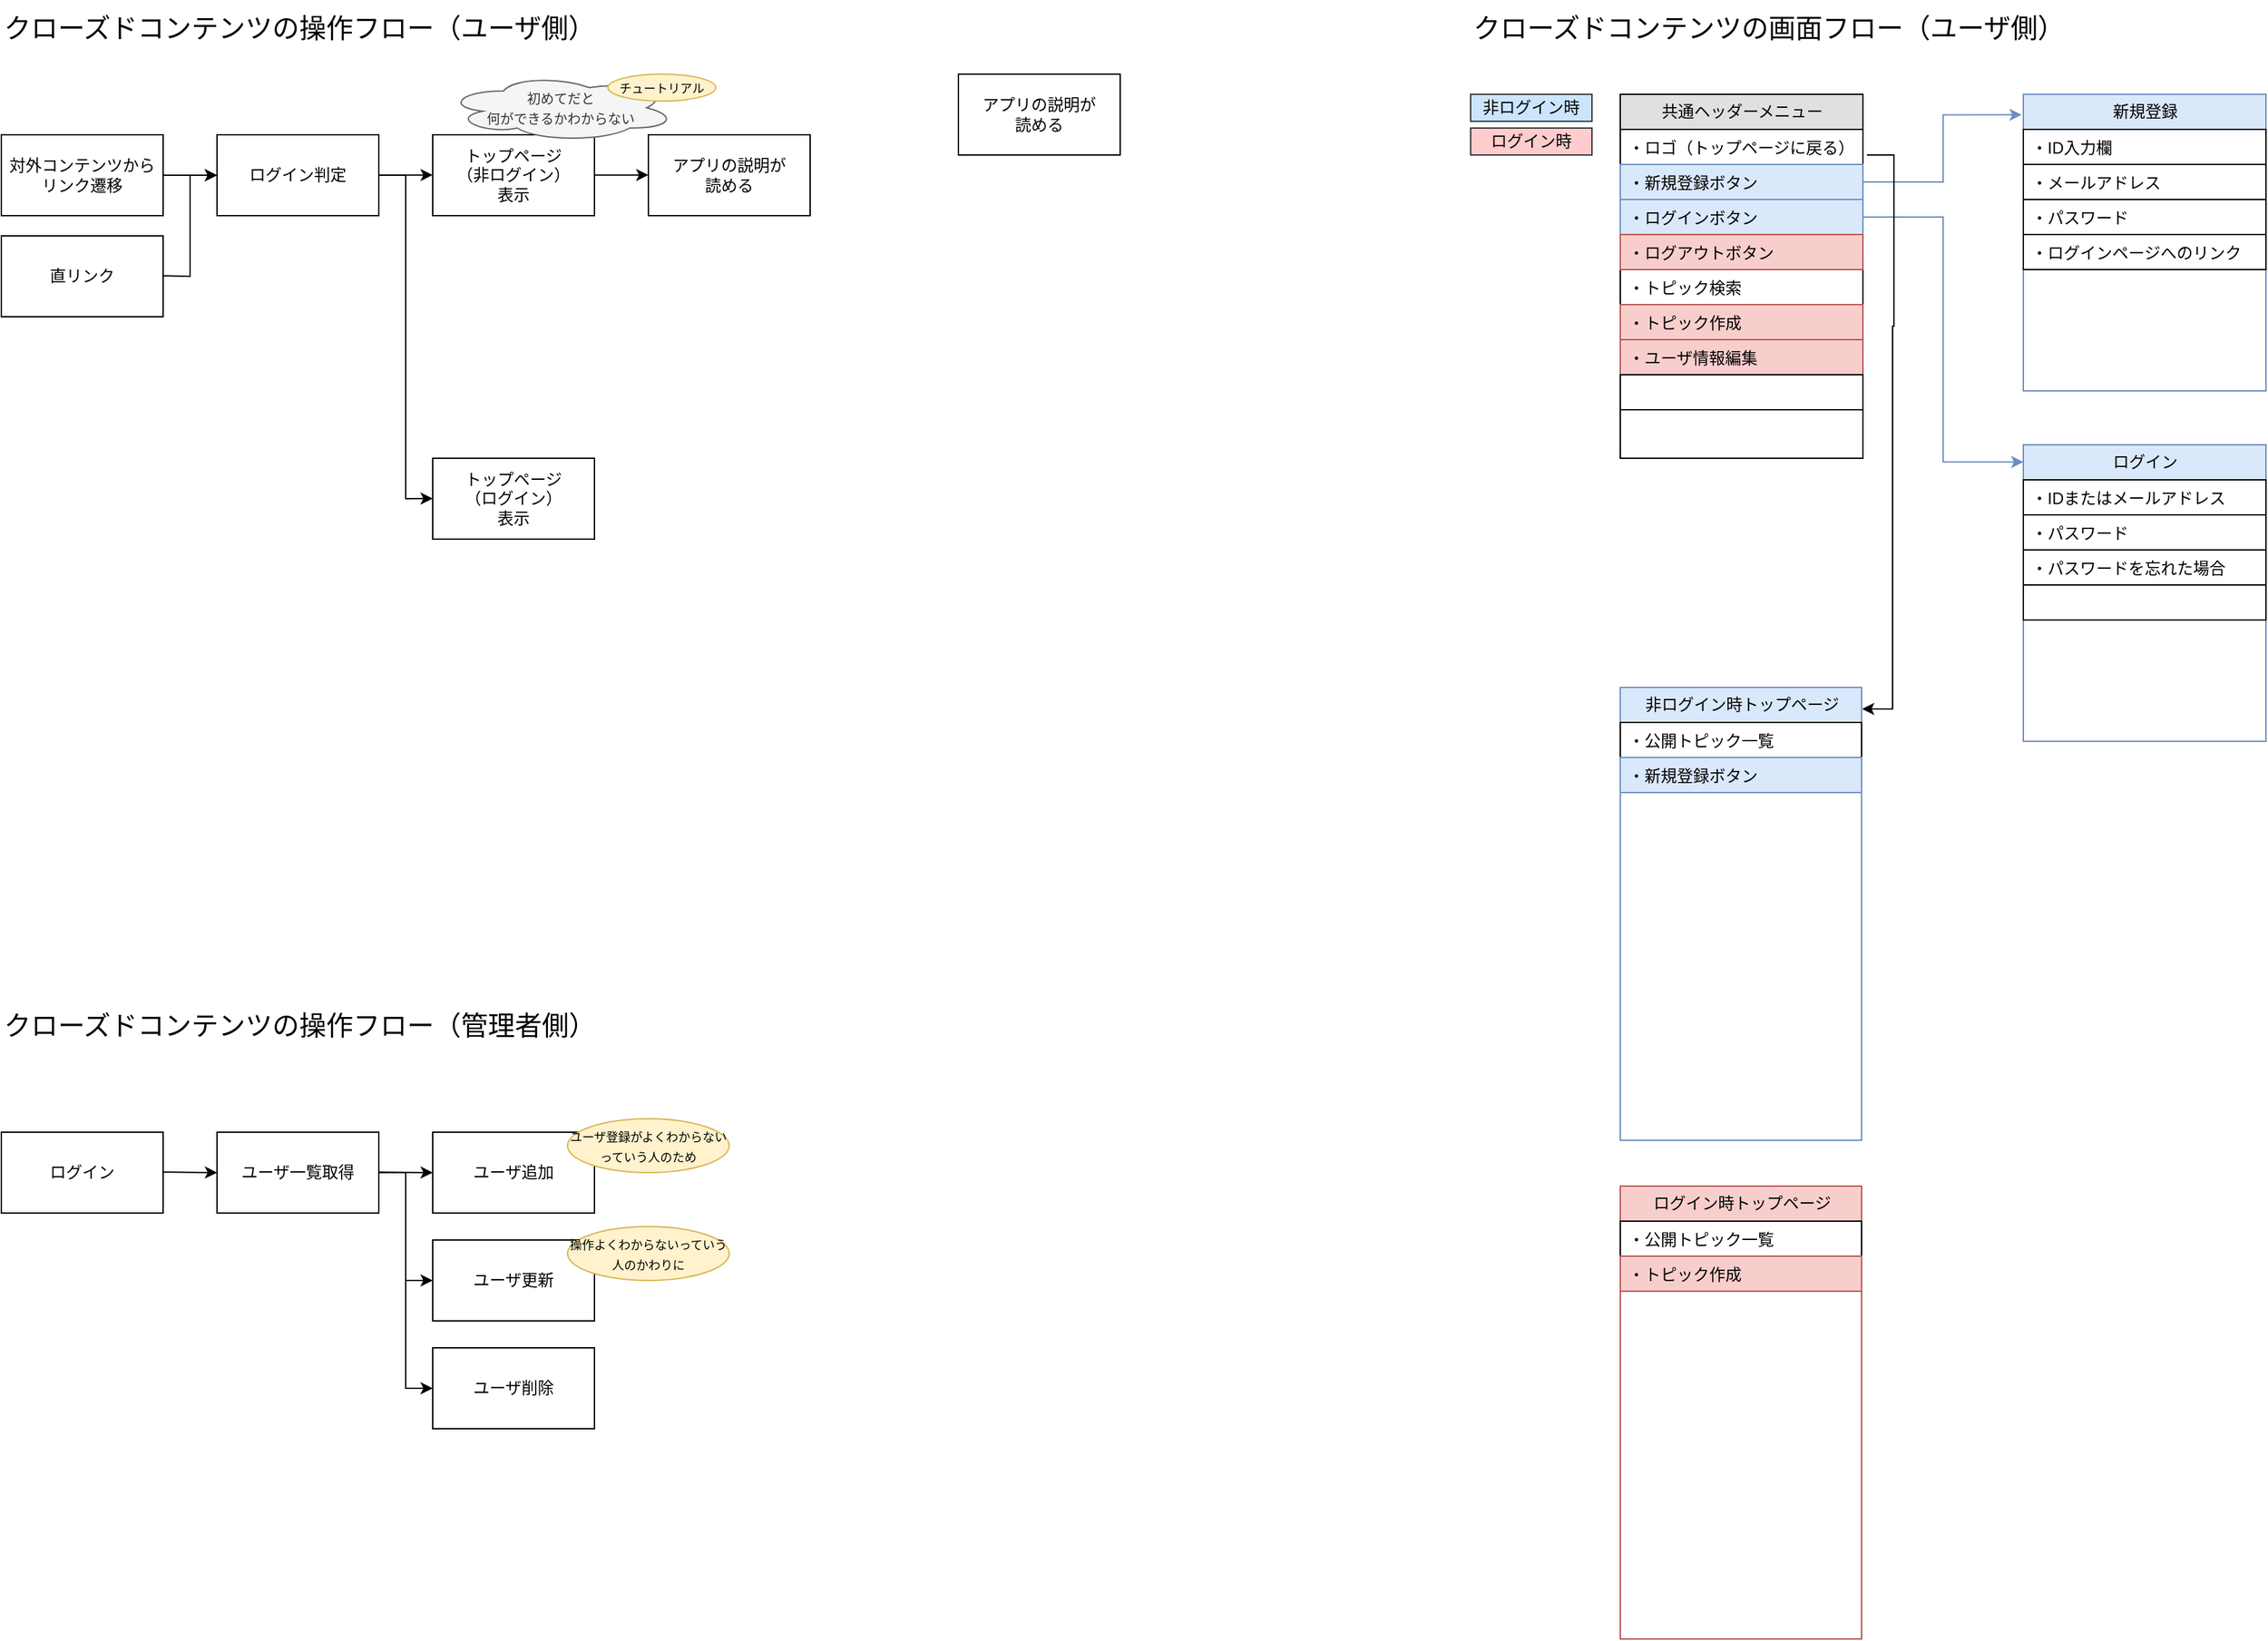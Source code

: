 <mxfile>
    <diagram name="Page-1" id="b520641d-4fe3-3701-9064-5fc419738815">
        <mxGraphModel dx="1172" dy="427" grid="1" gridSize="10" guides="1" tooltips="1" connect="1" arrows="1" fold="1" page="1" pageScale="1" pageWidth="1100" pageHeight="850" background="none" math="0" shadow="0">
            <root>
                <mxCell id="0"/>
                <mxCell id="1" parent="0"/>
                <mxCell id="ta1Mw_AckL5aWS9Tfeya-1" value="共通ヘッダーメニュー" style="swimlane;html=1;fontStyle=0;childLayout=stackLayout;horizontal=1;startSize=26;fillColor=#e0e0e0;horizontalStack=0;resizeParent=1;resizeLast=0;collapsible=1;marginBottom=0;swimlaneFillColor=#ffffff;align=center;rounded=0;shadow=0;comic=0;labelBackgroundColor=none;strokeWidth=1;fontFamily=Verdana;fontSize=12" parent="1" vertex="1">
                    <mxGeometry x="1221" y="100" width="180" height="270" as="geometry"/>
                </mxCell>
                <mxCell id="ta1Mw_AckL5aWS9Tfeya-3" value="・ロゴ（トップページに戻る）" style="text;html=1;strokeColor=default;fillColor=none;spacingLeft=4;spacingRight=4;whiteSpace=wrap;overflow=hidden;rotatable=0;points=[[0,0.5],[1,0.5]];portConstraint=eastwest;" parent="ta1Mw_AckL5aWS9Tfeya-1" vertex="1">
                    <mxGeometry y="26" width="180" height="26" as="geometry"/>
                </mxCell>
                <mxCell id="ta1Mw_AckL5aWS9Tfeya-4" value="・新規登録ボタン" style="text;html=1;strokeColor=#6c8ebf;fillColor=#dae8fc;spacingLeft=4;spacingRight=4;whiteSpace=wrap;overflow=hidden;rotatable=0;points=[[0,0.5],[1,0.5]];portConstraint=eastwest;" parent="ta1Mw_AckL5aWS9Tfeya-1" vertex="1">
                    <mxGeometry y="52" width="180" height="26" as="geometry"/>
                </mxCell>
                <mxCell id="ta1Mw_AckL5aWS9Tfeya-5" value="・ログインボタン" style="text;html=1;strokeColor=#6c8ebf;fillColor=#dae8fc;spacingLeft=4;spacingRight=4;whiteSpace=wrap;overflow=hidden;rotatable=0;points=[[0,0.5],[1,0.5]];portConstraint=eastwest;" parent="ta1Mw_AckL5aWS9Tfeya-1" vertex="1">
                    <mxGeometry y="78" width="180" height="26" as="geometry"/>
                </mxCell>
                <mxCell id="ta1Mw_AckL5aWS9Tfeya-6" value="・ログアウトボタン" style="text;html=1;strokeColor=#b85450;fillColor=#f8cecc;spacingLeft=4;spacingRight=4;whiteSpace=wrap;overflow=hidden;rotatable=0;points=[[0,0.5],[1,0.5]];portConstraint=eastwest;" parent="ta1Mw_AckL5aWS9Tfeya-1" vertex="1">
                    <mxGeometry y="104" width="180" height="26" as="geometry"/>
                </mxCell>
                <mxCell id="ta1Mw_AckL5aWS9Tfeya-7" value="・トピック検索" style="text;html=1;spacingLeft=4;spacingRight=4;whiteSpace=wrap;overflow=hidden;rotatable=0;points=[[0,0.5],[1,0.5]];portConstraint=eastwest;" parent="ta1Mw_AckL5aWS9Tfeya-1" vertex="1">
                    <mxGeometry y="130" width="180" height="26" as="geometry"/>
                </mxCell>
                <mxCell id="ta1Mw_AckL5aWS9Tfeya-8" value="・トピック作成" style="text;html=1;strokeColor=#b85450;fillColor=#f8cecc;spacingLeft=4;spacingRight=4;whiteSpace=wrap;overflow=hidden;rotatable=0;points=[[0,0.5],[1,0.5]];portConstraint=eastwest;" parent="ta1Mw_AckL5aWS9Tfeya-1" vertex="1">
                    <mxGeometry y="156" width="180" height="26" as="geometry"/>
                </mxCell>
                <mxCell id="ta1Mw_AckL5aWS9Tfeya-9" value="・ユーザ情報編集" style="text;html=1;strokeColor=#b85450;fillColor=#f8cecc;spacingLeft=4;spacingRight=4;whiteSpace=wrap;overflow=hidden;rotatable=0;points=[[0,0.5],[1,0.5]];portConstraint=eastwest;" parent="ta1Mw_AckL5aWS9Tfeya-1" vertex="1">
                    <mxGeometry y="182" width="180" height="26" as="geometry"/>
                </mxCell>
                <mxCell id="ta1Mw_AckL5aWS9Tfeya-10" value="" style="text;html=1;strokeColor=default;fillColor=none;spacingLeft=4;spacingRight=4;whiteSpace=wrap;overflow=hidden;rotatable=0;points=[[0,0.5],[1,0.5]];portConstraint=eastwest;" parent="ta1Mw_AckL5aWS9Tfeya-1" vertex="1">
                    <mxGeometry y="208" width="180" height="26" as="geometry"/>
                </mxCell>
                <mxCell id="ta1Mw_AckL5aWS9Tfeya-11" value="&lt;font style=&quot;font-size: 20px;&quot;&gt;クローズドコンテンツの画面フロー（ユーザ側）&lt;/font&gt;" style="text;html=1;align=left;verticalAlign=middle;resizable=0;points=[];autosize=1;strokeColor=none;fillColor=none;" parent="1" vertex="1">
                    <mxGeometry x="1110" y="30" width="460" height="40" as="geometry"/>
                </mxCell>
                <mxCell id="ta1Mw_AckL5aWS9Tfeya-12" value="非ログイン時" style="whiteSpace=wrap;html=1;fillColor=#cce5ff;strokeColor=#36393d;" parent="1" vertex="1">
                    <mxGeometry x="1110" y="100" width="90" height="20" as="geometry"/>
                </mxCell>
                <mxCell id="ta1Mw_AckL5aWS9Tfeya-13" value="ログイン時" style="whiteSpace=wrap;html=1;fillColor=#ffcccc;strokeColor=#36393d;" parent="1" vertex="1">
                    <mxGeometry x="1110" y="125" width="90" height="20" as="geometry"/>
                </mxCell>
                <mxCell id="ta1Mw_AckL5aWS9Tfeya-14" value="非ログイン時トップページ" style="swimlane;html=1;fontStyle=0;childLayout=stackLayout;horizontal=1;startSize=26;fillColor=#dae8fc;horizontalStack=0;resizeParent=1;resizeLast=0;collapsible=1;marginBottom=0;swimlaneFillColor=#ffffff;align=center;rounded=0;shadow=0;comic=0;labelBackgroundColor=none;strokeWidth=1;fontFamily=Verdana;fontSize=12;swimlaneLine=1;glass=0;strokeColor=#6c8ebf;" parent="1" vertex="1">
                    <mxGeometry x="1221" y="540" width="179" height="336" as="geometry">
                        <mxRectangle x="131" y="1840" width="110" height="30" as="alternateBounds"/>
                    </mxGeometry>
                </mxCell>
                <mxCell id="ta1Mw_AckL5aWS9Tfeya-15" value="&lt;font style=&quot;font-size: 12px;&quot;&gt;・公開トピック一覧&lt;/font&gt;" style="text;html=1;strokeColor=default;fillColor=none;spacingLeft=4;spacingRight=4;whiteSpace=wrap;overflow=hidden;rotatable=0;points=[[0,0.5],[1,0.5]];portConstraint=eastwest;" parent="ta1Mw_AckL5aWS9Tfeya-14" vertex="1">
                    <mxGeometry y="26" width="179" height="26" as="geometry"/>
                </mxCell>
                <mxCell id="fPP35ivrp7rbnJJ9JGup-25" value="・新規登録ボタン" style="text;html=1;strokeColor=#6c8ebf;fillColor=#dae8fc;spacingLeft=4;spacingRight=4;whiteSpace=wrap;overflow=hidden;rotatable=0;points=[[0,0.5],[1,0.5]];portConstraint=eastwest;" parent="ta1Mw_AckL5aWS9Tfeya-14" vertex="1">
                    <mxGeometry y="52" width="179" height="26" as="geometry"/>
                </mxCell>
                <mxCell id="ta1Mw_AckL5aWS9Tfeya-20" value="ログイン" style="swimlane;html=1;fontStyle=0;childLayout=stackLayout;horizontal=1;startSize=26;fillColor=#dae8fc;horizontalStack=0;resizeParent=1;resizeLast=0;collapsible=1;marginBottom=0;swimlaneFillColor=#ffffff;align=center;rounded=0;shadow=0;comic=0;labelBackgroundColor=none;strokeWidth=1;fontFamily=Verdana;fontSize=12;strokeColor=#6c8ebf;" parent="1" vertex="1">
                    <mxGeometry x="1520" y="360" width="180" height="220" as="geometry"/>
                </mxCell>
                <mxCell id="ta1Mw_AckL5aWS9Tfeya-21" value="・IDまたはメールアドレス" style="text;html=1;strokeColor=default;fillColor=none;spacingLeft=4;spacingRight=4;whiteSpace=wrap;overflow=hidden;rotatable=0;points=[[0,0.5],[1,0.5]];portConstraint=eastwest;" parent="ta1Mw_AckL5aWS9Tfeya-20" vertex="1">
                    <mxGeometry y="26" width="180" height="26" as="geometry"/>
                </mxCell>
                <mxCell id="ta1Mw_AckL5aWS9Tfeya-22" value="・パスワード" style="text;html=1;strokeColor=default;fillColor=none;spacingLeft=4;spacingRight=4;whiteSpace=wrap;overflow=hidden;rotatable=0;points=[[0,0.5],[1,0.5]];portConstraint=eastwest;" parent="ta1Mw_AckL5aWS9Tfeya-20" vertex="1">
                    <mxGeometry y="52" width="180" height="26" as="geometry"/>
                </mxCell>
                <mxCell id="ta1Mw_AckL5aWS9Tfeya-23" value="・パスワードを忘れた場合" style="text;html=1;strokeColor=default;fillColor=none;spacingLeft=4;spacingRight=4;whiteSpace=wrap;overflow=hidden;rotatable=0;points=[[0,0.5],[1,0.5]];portConstraint=eastwest;" parent="ta1Mw_AckL5aWS9Tfeya-20" vertex="1">
                    <mxGeometry y="78" width="180" height="26" as="geometry"/>
                </mxCell>
                <mxCell id="ta1Mw_AckL5aWS9Tfeya-24" value="" style="text;html=1;strokeColor=default;fillColor=none;spacingLeft=4;spacingRight=4;whiteSpace=wrap;overflow=hidden;rotatable=0;points=[[0,0.5],[1,0.5]];portConstraint=eastwest;" parent="ta1Mw_AckL5aWS9Tfeya-20" vertex="1">
                    <mxGeometry y="104" width="180" height="26" as="geometry"/>
                </mxCell>
                <mxCell id="ta1Mw_AckL5aWS9Tfeya-25" value="新規登録" style="swimlane;html=1;fontStyle=0;childLayout=stackLayout;horizontal=1;startSize=26;fillColor=#dae8fc;horizontalStack=0;resizeParent=1;resizeLast=0;collapsible=1;marginBottom=0;swimlaneFillColor=#ffffff;align=center;rounded=0;shadow=0;comic=0;labelBackgroundColor=none;strokeWidth=1;fontFamily=Verdana;fontSize=12;strokeColor=#6c8ebf;" parent="1" vertex="1">
                    <mxGeometry x="1520" y="100" width="180" height="220" as="geometry"/>
                </mxCell>
                <mxCell id="ta1Mw_AckL5aWS9Tfeya-26" value="・ID入力欄" style="text;html=1;strokeColor=default;fillColor=none;spacingLeft=4;spacingRight=4;whiteSpace=wrap;overflow=hidden;rotatable=0;points=[[0,0.5],[1,0.5]];portConstraint=eastwest;" parent="ta1Mw_AckL5aWS9Tfeya-25" vertex="1">
                    <mxGeometry y="26" width="180" height="26" as="geometry"/>
                </mxCell>
                <mxCell id="ta1Mw_AckL5aWS9Tfeya-27" value="・メールアドレス" style="text;html=1;strokeColor=default;fillColor=none;spacingLeft=4;spacingRight=4;whiteSpace=wrap;overflow=hidden;rotatable=0;points=[[0,0.5],[1,0.5]];portConstraint=eastwest;" parent="ta1Mw_AckL5aWS9Tfeya-25" vertex="1">
                    <mxGeometry y="52" width="180" height="26" as="geometry"/>
                </mxCell>
                <mxCell id="ta1Mw_AckL5aWS9Tfeya-28" value="・パスワード" style="text;html=1;strokeColor=default;fillColor=none;spacingLeft=4;spacingRight=4;whiteSpace=wrap;overflow=hidden;rotatable=0;points=[[0,0.5],[1,0.5]];portConstraint=eastwest;" parent="ta1Mw_AckL5aWS9Tfeya-25" vertex="1">
                    <mxGeometry y="78" width="180" height="26" as="geometry"/>
                </mxCell>
                <mxCell id="ta1Mw_AckL5aWS9Tfeya-29" value="・ログインページへのリンク" style="text;html=1;strokeColor=default;fillColor=none;spacingLeft=4;spacingRight=4;whiteSpace=wrap;overflow=hidden;rotatable=0;points=[[0,0.5],[1,0.5]];portConstraint=eastwest;" parent="ta1Mw_AckL5aWS9Tfeya-25" vertex="1">
                    <mxGeometry y="104" width="180" height="26" as="geometry"/>
                </mxCell>
                <mxCell id="ta1Mw_AckL5aWS9Tfeya-30" style="edgeStyle=orthogonalEdgeStyle;rounded=0;orthogonalLoop=1;jettySize=auto;html=1;exitX=1;exitY=0.5;exitDx=0;exitDy=0;entryX=-0.007;entryY=0.069;entryDx=0;entryDy=0;entryPerimeter=0;fillColor=#dae8fc;strokeColor=#6c8ebf;" parent="1" source="ta1Mw_AckL5aWS9Tfeya-4" target="ta1Mw_AckL5aWS9Tfeya-25" edge="1">
                    <mxGeometry relative="1" as="geometry"/>
                </mxCell>
                <mxCell id="ta1Mw_AckL5aWS9Tfeya-31" style="edgeStyle=orthogonalEdgeStyle;rounded=0;orthogonalLoop=1;jettySize=auto;html=1;exitX=1;exitY=0.5;exitDx=0;exitDy=0;entryX=0;entryY=0.058;entryDx=0;entryDy=0;entryPerimeter=0;fillColor=#dae8fc;strokeColor=#6c8ebf;" parent="1" source="ta1Mw_AckL5aWS9Tfeya-5" target="ta1Mw_AckL5aWS9Tfeya-20" edge="1">
                    <mxGeometry relative="1" as="geometry"/>
                </mxCell>
                <mxCell id="fPP35ivrp7rbnJJ9JGup-1" value="&lt;font style=&quot;font-size: 20px;&quot;&gt;クローズドコンテンツの操作フロー（ユーザ側）&lt;/font&gt;" style="text;html=1;align=left;verticalAlign=middle;resizable=0;points=[];autosize=1;strokeColor=none;fillColor=none;" parent="1" vertex="1">
                    <mxGeometry x="20" y="30" width="460" height="40" as="geometry"/>
                </mxCell>
                <mxCell id="fPP35ivrp7rbnJJ9JGup-2" value="対外コンテンツからリンク遷移" style="whiteSpace=wrap;html=1;" parent="1" vertex="1">
                    <mxGeometry x="20" y="130" width="120" height="60" as="geometry"/>
                </mxCell>
                <mxCell id="fPP35ivrp7rbnJJ9JGup-3" value="" style="edgeStyle=none;orthogonalLoop=1;jettySize=auto;html=1;rounded=0;" parent="1" edge="1">
                    <mxGeometry width="100" relative="1" as="geometry">
                        <mxPoint x="140" y="160" as="sourcePoint"/>
                        <mxPoint x="180" y="160" as="targetPoint"/>
                        <Array as="points"/>
                    </mxGeometry>
                </mxCell>
                <mxCell id="fPP35ivrp7rbnJJ9JGup-4" value="ログイン判定" style="whiteSpace=wrap;html=1;" parent="1" vertex="1">
                    <mxGeometry x="180" y="130" width="120" height="60" as="geometry"/>
                </mxCell>
                <mxCell id="fPP35ivrp7rbnJJ9JGup-7" value="&lt;font style=&quot;font-size: 20px;&quot;&gt;クローズドコンテンツの操作フロー（管理者側）&lt;/font&gt;" style="text;html=1;align=left;verticalAlign=middle;resizable=0;points=[];autosize=1;strokeColor=none;fillColor=none;" parent="1" vertex="1">
                    <mxGeometry x="20" y="770" width="460" height="40" as="geometry"/>
                </mxCell>
                <mxCell id="fPP35ivrp7rbnJJ9JGup-8" value="ログイン" style="whiteSpace=wrap;html=1;" parent="1" vertex="1">
                    <mxGeometry x="20" y="870" width="120" height="60" as="geometry"/>
                </mxCell>
                <mxCell id="fPP35ivrp7rbnJJ9JGup-9" value="" style="edgeStyle=none;orthogonalLoop=1;jettySize=auto;html=1;rounded=0;" parent="1" edge="1">
                    <mxGeometry width="100" relative="1" as="geometry">
                        <mxPoint x="140" y="899.62" as="sourcePoint"/>
                        <mxPoint x="180" y="900" as="targetPoint"/>
                        <Array as="points"/>
                    </mxGeometry>
                </mxCell>
                <mxCell id="fPP35ivrp7rbnJJ9JGup-10" value="ユーザ一覧取得" style="whiteSpace=wrap;html=1;" parent="1" vertex="1">
                    <mxGeometry x="180" y="870" width="120" height="60" as="geometry"/>
                </mxCell>
                <mxCell id="fPP35ivrp7rbnJJ9JGup-13" value="直リンク" style="whiteSpace=wrap;html=1;" parent="1" vertex="1">
                    <mxGeometry x="20" y="205" width="120" height="60" as="geometry"/>
                </mxCell>
                <mxCell id="fPP35ivrp7rbnJJ9JGup-14" value="" style="edgeStyle=none;orthogonalLoop=1;jettySize=auto;html=1;rounded=0;entryX=0;entryY=0.5;entryDx=0;entryDy=0;" parent="1" target="fPP35ivrp7rbnJJ9JGup-4" edge="1">
                    <mxGeometry width="100" relative="1" as="geometry">
                        <mxPoint x="140" y="234.62" as="sourcePoint"/>
                        <mxPoint x="180" y="235" as="targetPoint"/>
                        <Array as="points">
                            <mxPoint x="160" y="235"/>
                            <mxPoint x="160" y="160"/>
                        </Array>
                    </mxGeometry>
                </mxCell>
                <mxCell id="fPP35ivrp7rbnJJ9JGup-17" value="トップページ&lt;br&gt;（非ログイン）&lt;br&gt;表示" style="whiteSpace=wrap;html=1;" parent="1" vertex="1">
                    <mxGeometry x="340" y="130" width="120" height="60" as="geometry"/>
                </mxCell>
                <mxCell id="fPP35ivrp7rbnJJ9JGup-18" value="&lt;font style=&quot;font-size: 10px;&quot;&gt;初めてだと&lt;br&gt;何ができるかわからない&lt;br&gt;&lt;/font&gt;" style="ellipse;shape=cloud;whiteSpace=wrap;html=1;fillColor=#f5f5f5;fontColor=#333333;strokeColor=#666666;" parent="1" vertex="1">
                    <mxGeometry x="350" y="85" width="170" height="50" as="geometry"/>
                </mxCell>
                <mxCell id="fPP35ivrp7rbnJJ9JGup-19" value="&lt;font style=&quot;font-size: 9px;&quot;&gt;チュートリアル&lt;/font&gt;" style="ellipse;whiteSpace=wrap;html=1;fillColor=#fff2cc;strokeColor=#d6b656;" parent="1" vertex="1">
                    <mxGeometry x="470" y="85" width="80" height="20" as="geometry"/>
                </mxCell>
                <mxCell id="fPP35ivrp7rbnJJ9JGup-20" value="" style="edgeStyle=none;orthogonalLoop=1;jettySize=auto;html=1;rounded=0;" parent="1" edge="1">
                    <mxGeometry width="100" relative="1" as="geometry">
                        <mxPoint x="300" y="159.86" as="sourcePoint"/>
                        <mxPoint x="340" y="159.86" as="targetPoint"/>
                        <Array as="points"/>
                    </mxGeometry>
                </mxCell>
                <mxCell id="fPP35ivrp7rbnJJ9JGup-21" value="トップページ&lt;br style=&quot;border-color: var(--border-color);&quot;&gt;（ログイン）&lt;br style=&quot;border-color: var(--border-color);&quot;&gt;表示" style="whiteSpace=wrap;html=1;" parent="1" vertex="1">
                    <mxGeometry x="340" y="370" width="120" height="60" as="geometry"/>
                </mxCell>
                <mxCell id="fPP35ivrp7rbnJJ9JGup-22" value="" style="edgeStyle=none;orthogonalLoop=1;jettySize=auto;html=1;rounded=0;" parent="1" edge="1">
                    <mxGeometry width="100" relative="1" as="geometry">
                        <mxPoint x="300" y="160" as="sourcePoint"/>
                        <mxPoint x="340" y="399.86" as="targetPoint"/>
                        <Array as="points">
                            <mxPoint x="320" y="160"/>
                            <mxPoint x="320" y="400"/>
                        </Array>
                    </mxGeometry>
                </mxCell>
                <mxCell id="fPP35ivrp7rbnJJ9JGup-23" value="アプリの説明が&lt;br&gt;読める" style="whiteSpace=wrap;html=1;" parent="1" vertex="1">
                    <mxGeometry x="500" y="130" width="120" height="60" as="geometry"/>
                </mxCell>
                <mxCell id="fPP35ivrp7rbnJJ9JGup-24" value="" style="edgeStyle=none;orthogonalLoop=1;jettySize=auto;html=1;rounded=0;" parent="1" edge="1">
                    <mxGeometry width="100" relative="1" as="geometry">
                        <mxPoint x="460" y="159.86" as="sourcePoint"/>
                        <mxPoint x="500" y="159.86" as="targetPoint"/>
                        <Array as="points"/>
                    </mxGeometry>
                </mxCell>
                <mxCell id="fPP35ivrp7rbnJJ9JGup-26" value="ログイン時トップページ" style="swimlane;html=1;fontStyle=0;childLayout=stackLayout;horizontal=1;startSize=26;fillColor=#f8cecc;horizontalStack=0;resizeParent=1;resizeLast=0;collapsible=1;marginBottom=0;swimlaneFillColor=#ffffff;align=center;rounded=0;shadow=0;comic=0;labelBackgroundColor=none;strokeWidth=1;fontFamily=Verdana;fontSize=12;swimlaneLine=1;glass=0;strokeColor=#b85450;" parent="1" vertex="1">
                    <mxGeometry x="1221" y="910" width="179" height="336" as="geometry">
                        <mxRectangle x="131" y="1840" width="110" height="30" as="alternateBounds"/>
                    </mxGeometry>
                </mxCell>
                <mxCell id="fPP35ivrp7rbnJJ9JGup-27" value="&lt;font style=&quot;font-size: 12px;&quot;&gt;・公開トピック一覧&lt;/font&gt;" style="text;html=1;strokeColor=default;fillColor=none;spacingLeft=4;spacingRight=4;whiteSpace=wrap;overflow=hidden;rotatable=0;points=[[0,0.5],[1,0.5]];portConstraint=eastwest;" parent="fPP35ivrp7rbnJJ9JGup-26" vertex="1">
                    <mxGeometry y="26" width="179" height="26" as="geometry"/>
                </mxCell>
                <mxCell id="fPP35ivrp7rbnJJ9JGup-28" value="&lt;font style=&quot;font-size: 12px;&quot;&gt;・トピック作成&lt;/font&gt;" style="text;html=1;strokeColor=#b85450;fillColor=#f8cecc;spacingLeft=4;spacingRight=4;whiteSpace=wrap;overflow=hidden;rotatable=0;points=[[0,0.5],[1,0.5]];portConstraint=eastwest;" parent="fPP35ivrp7rbnJJ9JGup-26" vertex="1">
                    <mxGeometry y="52" width="179" height="26" as="geometry"/>
                </mxCell>
                <mxCell id="ta1Mw_AckL5aWS9Tfeya-2" style="edgeStyle=orthogonalEdgeStyle;rounded=0;orthogonalLoop=1;jettySize=auto;html=1;exitX=1;exitY=0.5;exitDx=0;exitDy=0;entryX=1.002;entryY=0.047;entryDx=0;entryDy=0;entryPerimeter=0;" parent="1" target="ta1Mw_AckL5aWS9Tfeya-14" edge="1">
                    <mxGeometry relative="1" as="geometry">
                        <mxPoint x="1401.001" y="565.824" as="targetPoint"/>
                        <Array as="points">
                            <mxPoint x="1424" y="145"/>
                            <mxPoint x="1424" y="272"/>
                            <mxPoint x="1423" y="272"/>
                            <mxPoint x="1423" y="556"/>
                            <mxPoint x="1400" y="556"/>
                        </Array>
                        <mxPoint x="1403.97" y="145" as="sourcePoint"/>
                    </mxGeometry>
                </mxCell>
                <mxCell id="fPP35ivrp7rbnJJ9JGup-30" value="" style="edgeStyle=none;orthogonalLoop=1;jettySize=auto;html=1;rounded=0;" parent="1" edge="1">
                    <mxGeometry width="100" relative="1" as="geometry">
                        <mxPoint x="300" y="899.62" as="sourcePoint"/>
                        <mxPoint x="340" y="900" as="targetPoint"/>
                        <Array as="points"/>
                    </mxGeometry>
                </mxCell>
                <mxCell id="fPP35ivrp7rbnJJ9JGup-31" value="ユーザ追加" style="whiteSpace=wrap;html=1;" parent="1" vertex="1">
                    <mxGeometry x="340" y="870" width="120" height="60" as="geometry"/>
                </mxCell>
                <mxCell id="fPP35ivrp7rbnJJ9JGup-32" value="" style="edgeStyle=none;orthogonalLoop=1;jettySize=auto;html=1;rounded=0;exitX=1;exitY=0.5;exitDx=0;exitDy=0;" parent="1" source="fPP35ivrp7rbnJJ9JGup-10" edge="1">
                    <mxGeometry width="100" relative="1" as="geometry">
                        <mxPoint x="300" y="979.62" as="sourcePoint"/>
                        <mxPoint x="340" y="980" as="targetPoint"/>
                        <Array as="points">
                            <mxPoint x="320" y="900"/>
                            <mxPoint x="320" y="980"/>
                        </Array>
                    </mxGeometry>
                </mxCell>
                <mxCell id="fPP35ivrp7rbnJJ9JGup-33" value="ユーザ更新" style="whiteSpace=wrap;html=1;" parent="1" vertex="1">
                    <mxGeometry x="340" y="950" width="120" height="60" as="geometry"/>
                </mxCell>
                <mxCell id="fPP35ivrp7rbnJJ9JGup-34" value="" style="edgeStyle=none;orthogonalLoop=1;jettySize=auto;html=1;rounded=0;exitX=1;exitY=0.5;exitDx=0;exitDy=0;" parent="1" source="fPP35ivrp7rbnJJ9JGup-10" edge="1">
                    <mxGeometry width="100" relative="1" as="geometry">
                        <mxPoint x="300" y="980" as="sourcePoint"/>
                        <mxPoint x="340" y="1060" as="targetPoint"/>
                        <Array as="points">
                            <mxPoint x="320" y="900"/>
                            <mxPoint x="320" y="1060"/>
                        </Array>
                    </mxGeometry>
                </mxCell>
                <mxCell id="fPP35ivrp7rbnJJ9JGup-35" value="ユーザ削除" style="whiteSpace=wrap;html=1;" parent="1" vertex="1">
                    <mxGeometry x="340" y="1030" width="120" height="60" as="geometry"/>
                </mxCell>
                <mxCell id="fPP35ivrp7rbnJJ9JGup-36" value="&lt;font style=&quot;font-size: 9px;&quot;&gt;操作よくわからないっていう人のかわりに&lt;/font&gt;" style="ellipse;whiteSpace=wrap;html=1;fillColor=#fff2cc;strokeColor=#d6b656;" parent="1" vertex="1">
                    <mxGeometry x="440" y="940" width="120" height="40" as="geometry"/>
                </mxCell>
                <mxCell id="fPP35ivrp7rbnJJ9JGup-37" value="&lt;font style=&quot;font-size: 9px;&quot;&gt;ユーザ登録がよくわからないっていう人のため&lt;/font&gt;" style="ellipse;whiteSpace=wrap;html=1;fillColor=#fff2cc;strokeColor=#d6b656;" parent="1" vertex="1">
                    <mxGeometry x="440" y="860" width="120" height="40" as="geometry"/>
                </mxCell>
                <mxCell id="2" value="アプリの説明が&lt;br&gt;読める" style="whiteSpace=wrap;html=1;" vertex="1" parent="1">
                    <mxGeometry x="730" y="85" width="120" height="60" as="geometry"/>
                </mxCell>
            </root>
        </mxGraphModel>
    </diagram>
</mxfile>